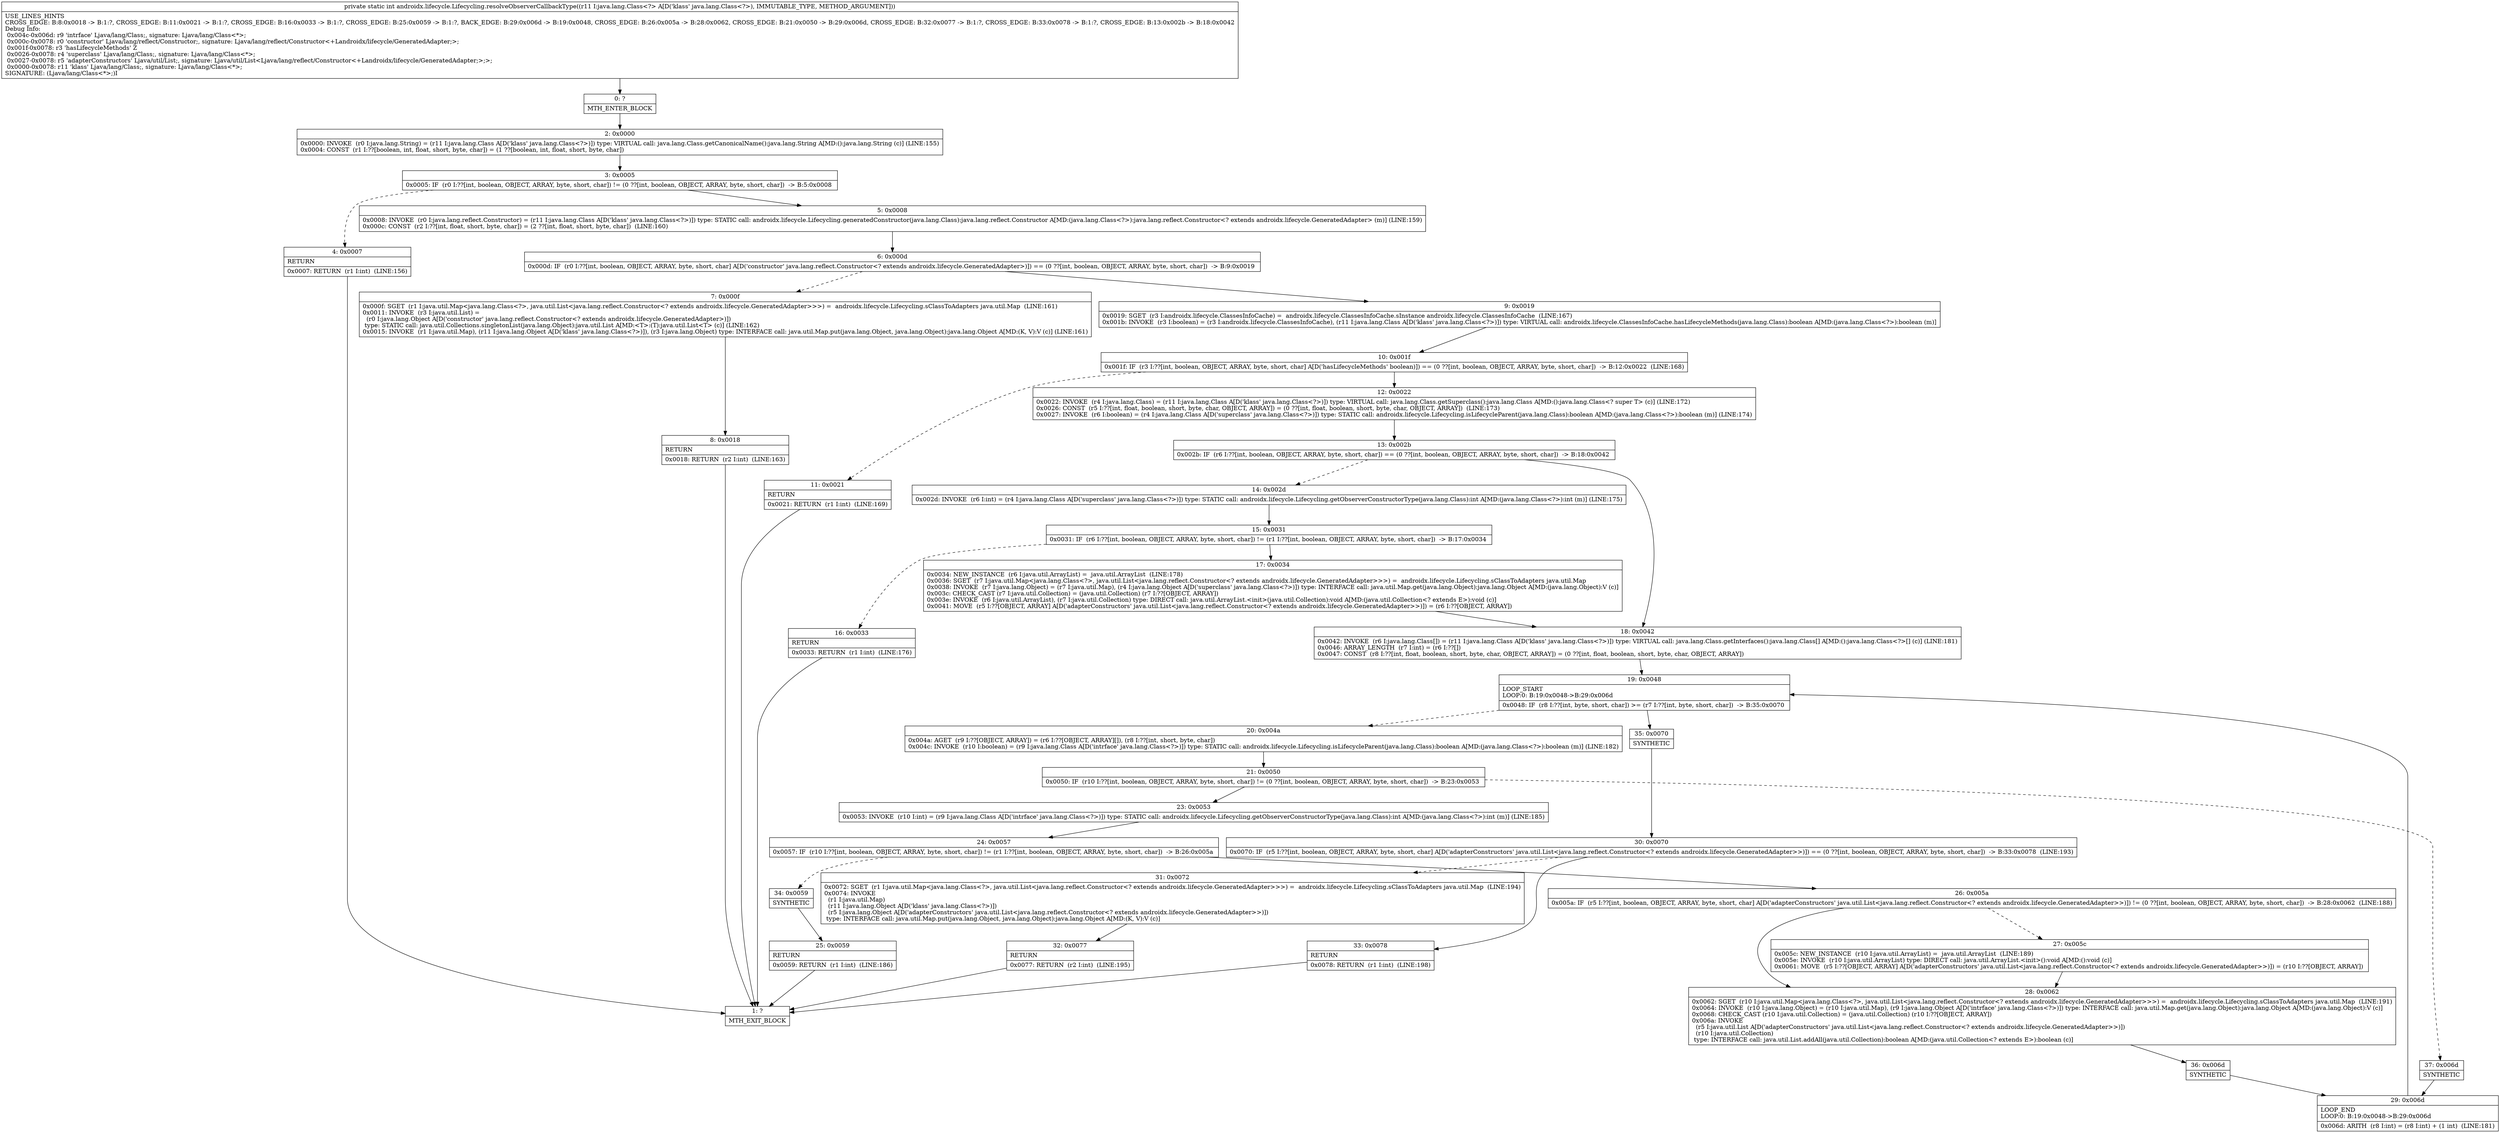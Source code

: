 digraph "CFG forandroidx.lifecycle.Lifecycling.resolveObserverCallbackType(Ljava\/lang\/Class;)I" {
Node_0 [shape=record,label="{0\:\ ?|MTH_ENTER_BLOCK\l}"];
Node_2 [shape=record,label="{2\:\ 0x0000|0x0000: INVOKE  (r0 I:java.lang.String) = (r11 I:java.lang.Class A[D('klass' java.lang.Class\<?\>)]) type: VIRTUAL call: java.lang.Class.getCanonicalName():java.lang.String A[MD:():java.lang.String (c)] (LINE:155)\l0x0004: CONST  (r1 I:??[boolean, int, float, short, byte, char]) = (1 ??[boolean, int, float, short, byte, char]) \l}"];
Node_3 [shape=record,label="{3\:\ 0x0005|0x0005: IF  (r0 I:??[int, boolean, OBJECT, ARRAY, byte, short, char]) != (0 ??[int, boolean, OBJECT, ARRAY, byte, short, char])  \-\> B:5:0x0008 \l}"];
Node_4 [shape=record,label="{4\:\ 0x0007|RETURN\l|0x0007: RETURN  (r1 I:int)  (LINE:156)\l}"];
Node_1 [shape=record,label="{1\:\ ?|MTH_EXIT_BLOCK\l}"];
Node_5 [shape=record,label="{5\:\ 0x0008|0x0008: INVOKE  (r0 I:java.lang.reflect.Constructor) = (r11 I:java.lang.Class A[D('klass' java.lang.Class\<?\>)]) type: STATIC call: androidx.lifecycle.Lifecycling.generatedConstructor(java.lang.Class):java.lang.reflect.Constructor A[MD:(java.lang.Class\<?\>):java.lang.reflect.Constructor\<? extends androidx.lifecycle.GeneratedAdapter\> (m)] (LINE:159)\l0x000c: CONST  (r2 I:??[int, float, short, byte, char]) = (2 ??[int, float, short, byte, char])  (LINE:160)\l}"];
Node_6 [shape=record,label="{6\:\ 0x000d|0x000d: IF  (r0 I:??[int, boolean, OBJECT, ARRAY, byte, short, char] A[D('constructor' java.lang.reflect.Constructor\<? extends androidx.lifecycle.GeneratedAdapter\>)]) == (0 ??[int, boolean, OBJECT, ARRAY, byte, short, char])  \-\> B:9:0x0019 \l}"];
Node_7 [shape=record,label="{7\:\ 0x000f|0x000f: SGET  (r1 I:java.util.Map\<java.lang.Class\<?\>, java.util.List\<java.lang.reflect.Constructor\<? extends androidx.lifecycle.GeneratedAdapter\>\>\>) =  androidx.lifecycle.Lifecycling.sClassToAdapters java.util.Map  (LINE:161)\l0x0011: INVOKE  (r3 I:java.util.List) = \l  (r0 I:java.lang.Object A[D('constructor' java.lang.reflect.Constructor\<? extends androidx.lifecycle.GeneratedAdapter\>)])\l type: STATIC call: java.util.Collections.singletonList(java.lang.Object):java.util.List A[MD:\<T\>:(T):java.util.List\<T\> (c)] (LINE:162)\l0x0015: INVOKE  (r1 I:java.util.Map), (r11 I:java.lang.Object A[D('klass' java.lang.Class\<?\>)]), (r3 I:java.lang.Object) type: INTERFACE call: java.util.Map.put(java.lang.Object, java.lang.Object):java.lang.Object A[MD:(K, V):V (c)] (LINE:161)\l}"];
Node_8 [shape=record,label="{8\:\ 0x0018|RETURN\l|0x0018: RETURN  (r2 I:int)  (LINE:163)\l}"];
Node_9 [shape=record,label="{9\:\ 0x0019|0x0019: SGET  (r3 I:androidx.lifecycle.ClassesInfoCache) =  androidx.lifecycle.ClassesInfoCache.sInstance androidx.lifecycle.ClassesInfoCache  (LINE:167)\l0x001b: INVOKE  (r3 I:boolean) = (r3 I:androidx.lifecycle.ClassesInfoCache), (r11 I:java.lang.Class A[D('klass' java.lang.Class\<?\>)]) type: VIRTUAL call: androidx.lifecycle.ClassesInfoCache.hasLifecycleMethods(java.lang.Class):boolean A[MD:(java.lang.Class\<?\>):boolean (m)]\l}"];
Node_10 [shape=record,label="{10\:\ 0x001f|0x001f: IF  (r3 I:??[int, boolean, OBJECT, ARRAY, byte, short, char] A[D('hasLifecycleMethods' boolean)]) == (0 ??[int, boolean, OBJECT, ARRAY, byte, short, char])  \-\> B:12:0x0022  (LINE:168)\l}"];
Node_11 [shape=record,label="{11\:\ 0x0021|RETURN\l|0x0021: RETURN  (r1 I:int)  (LINE:169)\l}"];
Node_12 [shape=record,label="{12\:\ 0x0022|0x0022: INVOKE  (r4 I:java.lang.Class) = (r11 I:java.lang.Class A[D('klass' java.lang.Class\<?\>)]) type: VIRTUAL call: java.lang.Class.getSuperclass():java.lang.Class A[MD:():java.lang.Class\<? super T\> (c)] (LINE:172)\l0x0026: CONST  (r5 I:??[int, float, boolean, short, byte, char, OBJECT, ARRAY]) = (0 ??[int, float, boolean, short, byte, char, OBJECT, ARRAY])  (LINE:173)\l0x0027: INVOKE  (r6 I:boolean) = (r4 I:java.lang.Class A[D('superclass' java.lang.Class\<?\>)]) type: STATIC call: androidx.lifecycle.Lifecycling.isLifecycleParent(java.lang.Class):boolean A[MD:(java.lang.Class\<?\>):boolean (m)] (LINE:174)\l}"];
Node_13 [shape=record,label="{13\:\ 0x002b|0x002b: IF  (r6 I:??[int, boolean, OBJECT, ARRAY, byte, short, char]) == (0 ??[int, boolean, OBJECT, ARRAY, byte, short, char])  \-\> B:18:0x0042 \l}"];
Node_14 [shape=record,label="{14\:\ 0x002d|0x002d: INVOKE  (r6 I:int) = (r4 I:java.lang.Class A[D('superclass' java.lang.Class\<?\>)]) type: STATIC call: androidx.lifecycle.Lifecycling.getObserverConstructorType(java.lang.Class):int A[MD:(java.lang.Class\<?\>):int (m)] (LINE:175)\l}"];
Node_15 [shape=record,label="{15\:\ 0x0031|0x0031: IF  (r6 I:??[int, boolean, OBJECT, ARRAY, byte, short, char]) != (r1 I:??[int, boolean, OBJECT, ARRAY, byte, short, char])  \-\> B:17:0x0034 \l}"];
Node_16 [shape=record,label="{16\:\ 0x0033|RETURN\l|0x0033: RETURN  (r1 I:int)  (LINE:176)\l}"];
Node_17 [shape=record,label="{17\:\ 0x0034|0x0034: NEW_INSTANCE  (r6 I:java.util.ArrayList) =  java.util.ArrayList  (LINE:178)\l0x0036: SGET  (r7 I:java.util.Map\<java.lang.Class\<?\>, java.util.List\<java.lang.reflect.Constructor\<? extends androidx.lifecycle.GeneratedAdapter\>\>\>) =  androidx.lifecycle.Lifecycling.sClassToAdapters java.util.Map \l0x0038: INVOKE  (r7 I:java.lang.Object) = (r7 I:java.util.Map), (r4 I:java.lang.Object A[D('superclass' java.lang.Class\<?\>)]) type: INTERFACE call: java.util.Map.get(java.lang.Object):java.lang.Object A[MD:(java.lang.Object):V (c)]\l0x003c: CHECK_CAST (r7 I:java.util.Collection) = (java.util.Collection) (r7 I:??[OBJECT, ARRAY]) \l0x003e: INVOKE  (r6 I:java.util.ArrayList), (r7 I:java.util.Collection) type: DIRECT call: java.util.ArrayList.\<init\>(java.util.Collection):void A[MD:(java.util.Collection\<? extends E\>):void (c)]\l0x0041: MOVE  (r5 I:??[OBJECT, ARRAY] A[D('adapterConstructors' java.util.List\<java.lang.reflect.Constructor\<? extends androidx.lifecycle.GeneratedAdapter\>\>)]) = (r6 I:??[OBJECT, ARRAY]) \l}"];
Node_18 [shape=record,label="{18\:\ 0x0042|0x0042: INVOKE  (r6 I:java.lang.Class[]) = (r11 I:java.lang.Class A[D('klass' java.lang.Class\<?\>)]) type: VIRTUAL call: java.lang.Class.getInterfaces():java.lang.Class[] A[MD:():java.lang.Class\<?\>[] (c)] (LINE:181)\l0x0046: ARRAY_LENGTH  (r7 I:int) = (r6 I:??[]) \l0x0047: CONST  (r8 I:??[int, float, boolean, short, byte, char, OBJECT, ARRAY]) = (0 ??[int, float, boolean, short, byte, char, OBJECT, ARRAY]) \l}"];
Node_19 [shape=record,label="{19\:\ 0x0048|LOOP_START\lLOOP:0: B:19:0x0048\-\>B:29:0x006d\l|0x0048: IF  (r8 I:??[int, byte, short, char]) \>= (r7 I:??[int, byte, short, char])  \-\> B:35:0x0070 \l}"];
Node_20 [shape=record,label="{20\:\ 0x004a|0x004a: AGET  (r9 I:??[OBJECT, ARRAY]) = (r6 I:??[OBJECT, ARRAY][]), (r8 I:??[int, short, byte, char]) \l0x004c: INVOKE  (r10 I:boolean) = (r9 I:java.lang.Class A[D('intrface' java.lang.Class\<?\>)]) type: STATIC call: androidx.lifecycle.Lifecycling.isLifecycleParent(java.lang.Class):boolean A[MD:(java.lang.Class\<?\>):boolean (m)] (LINE:182)\l}"];
Node_21 [shape=record,label="{21\:\ 0x0050|0x0050: IF  (r10 I:??[int, boolean, OBJECT, ARRAY, byte, short, char]) != (0 ??[int, boolean, OBJECT, ARRAY, byte, short, char])  \-\> B:23:0x0053 \l}"];
Node_23 [shape=record,label="{23\:\ 0x0053|0x0053: INVOKE  (r10 I:int) = (r9 I:java.lang.Class A[D('intrface' java.lang.Class\<?\>)]) type: STATIC call: androidx.lifecycle.Lifecycling.getObserverConstructorType(java.lang.Class):int A[MD:(java.lang.Class\<?\>):int (m)] (LINE:185)\l}"];
Node_24 [shape=record,label="{24\:\ 0x0057|0x0057: IF  (r10 I:??[int, boolean, OBJECT, ARRAY, byte, short, char]) != (r1 I:??[int, boolean, OBJECT, ARRAY, byte, short, char])  \-\> B:26:0x005a \l}"];
Node_26 [shape=record,label="{26\:\ 0x005a|0x005a: IF  (r5 I:??[int, boolean, OBJECT, ARRAY, byte, short, char] A[D('adapterConstructors' java.util.List\<java.lang.reflect.Constructor\<? extends androidx.lifecycle.GeneratedAdapter\>\>)]) != (0 ??[int, boolean, OBJECT, ARRAY, byte, short, char])  \-\> B:28:0x0062  (LINE:188)\l}"];
Node_27 [shape=record,label="{27\:\ 0x005c|0x005c: NEW_INSTANCE  (r10 I:java.util.ArrayList) =  java.util.ArrayList  (LINE:189)\l0x005e: INVOKE  (r10 I:java.util.ArrayList) type: DIRECT call: java.util.ArrayList.\<init\>():void A[MD:():void (c)]\l0x0061: MOVE  (r5 I:??[OBJECT, ARRAY] A[D('adapterConstructors' java.util.List\<java.lang.reflect.Constructor\<? extends androidx.lifecycle.GeneratedAdapter\>\>)]) = (r10 I:??[OBJECT, ARRAY]) \l}"];
Node_28 [shape=record,label="{28\:\ 0x0062|0x0062: SGET  (r10 I:java.util.Map\<java.lang.Class\<?\>, java.util.List\<java.lang.reflect.Constructor\<? extends androidx.lifecycle.GeneratedAdapter\>\>\>) =  androidx.lifecycle.Lifecycling.sClassToAdapters java.util.Map  (LINE:191)\l0x0064: INVOKE  (r10 I:java.lang.Object) = (r10 I:java.util.Map), (r9 I:java.lang.Object A[D('intrface' java.lang.Class\<?\>)]) type: INTERFACE call: java.util.Map.get(java.lang.Object):java.lang.Object A[MD:(java.lang.Object):V (c)]\l0x0068: CHECK_CAST (r10 I:java.util.Collection) = (java.util.Collection) (r10 I:??[OBJECT, ARRAY]) \l0x006a: INVOKE  \l  (r5 I:java.util.List A[D('adapterConstructors' java.util.List\<java.lang.reflect.Constructor\<? extends androidx.lifecycle.GeneratedAdapter\>\>)])\l  (r10 I:java.util.Collection)\l type: INTERFACE call: java.util.List.addAll(java.util.Collection):boolean A[MD:(java.util.Collection\<? extends E\>):boolean (c)]\l}"];
Node_36 [shape=record,label="{36\:\ 0x006d|SYNTHETIC\l}"];
Node_29 [shape=record,label="{29\:\ 0x006d|LOOP_END\lLOOP:0: B:19:0x0048\-\>B:29:0x006d\l|0x006d: ARITH  (r8 I:int) = (r8 I:int) + (1 int)  (LINE:181)\l}"];
Node_34 [shape=record,label="{34\:\ 0x0059|SYNTHETIC\l}"];
Node_25 [shape=record,label="{25\:\ 0x0059|RETURN\l|0x0059: RETURN  (r1 I:int)  (LINE:186)\l}"];
Node_37 [shape=record,label="{37\:\ 0x006d|SYNTHETIC\l}"];
Node_35 [shape=record,label="{35\:\ 0x0070|SYNTHETIC\l}"];
Node_30 [shape=record,label="{30\:\ 0x0070|0x0070: IF  (r5 I:??[int, boolean, OBJECT, ARRAY, byte, short, char] A[D('adapterConstructors' java.util.List\<java.lang.reflect.Constructor\<? extends androidx.lifecycle.GeneratedAdapter\>\>)]) == (0 ??[int, boolean, OBJECT, ARRAY, byte, short, char])  \-\> B:33:0x0078  (LINE:193)\l}"];
Node_31 [shape=record,label="{31\:\ 0x0072|0x0072: SGET  (r1 I:java.util.Map\<java.lang.Class\<?\>, java.util.List\<java.lang.reflect.Constructor\<? extends androidx.lifecycle.GeneratedAdapter\>\>\>) =  androidx.lifecycle.Lifecycling.sClassToAdapters java.util.Map  (LINE:194)\l0x0074: INVOKE  \l  (r1 I:java.util.Map)\l  (r11 I:java.lang.Object A[D('klass' java.lang.Class\<?\>)])\l  (r5 I:java.lang.Object A[D('adapterConstructors' java.util.List\<java.lang.reflect.Constructor\<? extends androidx.lifecycle.GeneratedAdapter\>\>)])\l type: INTERFACE call: java.util.Map.put(java.lang.Object, java.lang.Object):java.lang.Object A[MD:(K, V):V (c)]\l}"];
Node_32 [shape=record,label="{32\:\ 0x0077|RETURN\l|0x0077: RETURN  (r2 I:int)  (LINE:195)\l}"];
Node_33 [shape=record,label="{33\:\ 0x0078|RETURN\l|0x0078: RETURN  (r1 I:int)  (LINE:198)\l}"];
MethodNode[shape=record,label="{private static int androidx.lifecycle.Lifecycling.resolveObserverCallbackType((r11 I:java.lang.Class\<?\> A[D('klass' java.lang.Class\<?\>), IMMUTABLE_TYPE, METHOD_ARGUMENT]))  | USE_LINES_HINTS\lCROSS_EDGE: B:8:0x0018 \-\> B:1:?, CROSS_EDGE: B:11:0x0021 \-\> B:1:?, CROSS_EDGE: B:16:0x0033 \-\> B:1:?, CROSS_EDGE: B:25:0x0059 \-\> B:1:?, BACK_EDGE: B:29:0x006d \-\> B:19:0x0048, CROSS_EDGE: B:26:0x005a \-\> B:28:0x0062, CROSS_EDGE: B:21:0x0050 \-\> B:29:0x006d, CROSS_EDGE: B:32:0x0077 \-\> B:1:?, CROSS_EDGE: B:33:0x0078 \-\> B:1:?, CROSS_EDGE: B:13:0x002b \-\> B:18:0x0042\lDebug Info:\l  0x004c\-0x006d: r9 'intrface' Ljava\/lang\/Class;, signature: Ljava\/lang\/Class\<*\>;\l  0x000c\-0x0078: r0 'constructor' Ljava\/lang\/reflect\/Constructor;, signature: Ljava\/lang\/reflect\/Constructor\<+Landroidx\/lifecycle\/GeneratedAdapter;\>;\l  0x001f\-0x0078: r3 'hasLifecycleMethods' Z\l  0x0026\-0x0078: r4 'superclass' Ljava\/lang\/Class;, signature: Ljava\/lang\/Class\<*\>;\l  0x0027\-0x0078: r5 'adapterConstructors' Ljava\/util\/List;, signature: Ljava\/util\/List\<Ljava\/lang\/reflect\/Constructor\<+Landroidx\/lifecycle\/GeneratedAdapter;\>;\>;\l  0x0000\-0x0078: r11 'klass' Ljava\/lang\/Class;, signature: Ljava\/lang\/Class\<*\>;\lSIGNATURE: (Ljava\/lang\/Class\<*\>;)I\l}"];
MethodNode -> Node_0;Node_0 -> Node_2;
Node_2 -> Node_3;
Node_3 -> Node_4[style=dashed];
Node_3 -> Node_5;
Node_4 -> Node_1;
Node_5 -> Node_6;
Node_6 -> Node_7[style=dashed];
Node_6 -> Node_9;
Node_7 -> Node_8;
Node_8 -> Node_1;
Node_9 -> Node_10;
Node_10 -> Node_11[style=dashed];
Node_10 -> Node_12;
Node_11 -> Node_1;
Node_12 -> Node_13;
Node_13 -> Node_14[style=dashed];
Node_13 -> Node_18;
Node_14 -> Node_15;
Node_15 -> Node_16[style=dashed];
Node_15 -> Node_17;
Node_16 -> Node_1;
Node_17 -> Node_18;
Node_18 -> Node_19;
Node_19 -> Node_20[style=dashed];
Node_19 -> Node_35;
Node_20 -> Node_21;
Node_21 -> Node_23;
Node_21 -> Node_37[style=dashed];
Node_23 -> Node_24;
Node_24 -> Node_26;
Node_24 -> Node_34[style=dashed];
Node_26 -> Node_27[style=dashed];
Node_26 -> Node_28;
Node_27 -> Node_28;
Node_28 -> Node_36;
Node_36 -> Node_29;
Node_29 -> Node_19;
Node_34 -> Node_25;
Node_25 -> Node_1;
Node_37 -> Node_29;
Node_35 -> Node_30;
Node_30 -> Node_31[style=dashed];
Node_30 -> Node_33;
Node_31 -> Node_32;
Node_32 -> Node_1;
Node_33 -> Node_1;
}


